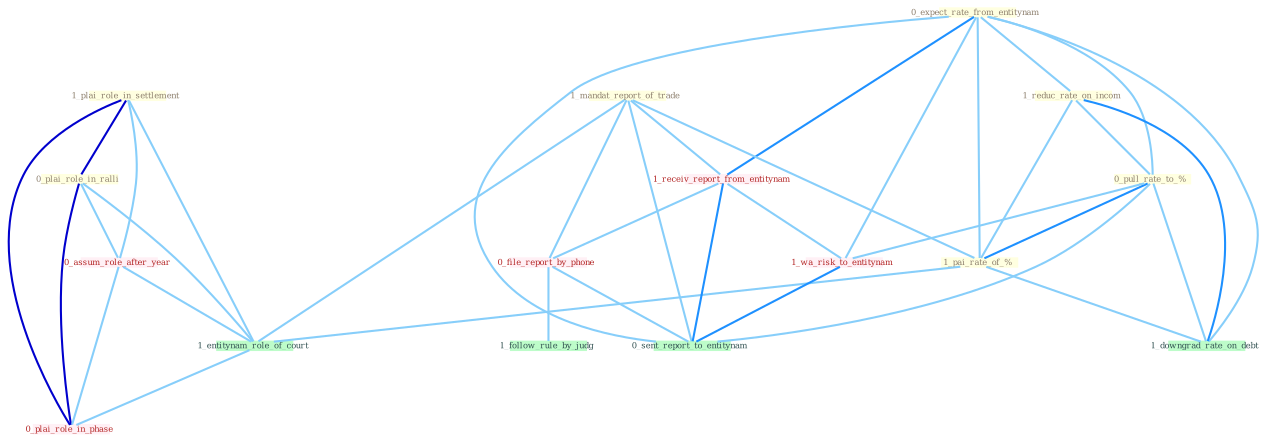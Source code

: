 Graph G{ 
    node
    [shape=polygon,style=filled,width=.5,height=.06,color="#BDFCC9",fixedsize=true,fontsize=4,
    fontcolor="#2f4f4f"];
    {node
    [color="#ffffe0", fontcolor="#8b7d6b"] "0_expect_rate_from_entitynam " "1_plai_role_in_settlement " "1_mandat_report_of_trade " "1_reduc_rate_on_incom " "0_pull_rate_to_% " "0_plai_role_in_ralli " "1_pai_rate_of_% "}
{node [color="#fff0f5", fontcolor="#b22222"] "1_receiv_report_from_entitynam " "0_assum_role_after_year " "0_file_report_by_phone " "1_wa_risk_to_entitynam " "0_plai_role_in_phase "}
edge [color="#B0E2FF"];

	"0_expect_rate_from_entitynam " -- "1_reduc_rate_on_incom " [w="1", color="#87cefa" ];
	"0_expect_rate_from_entitynam " -- "0_pull_rate_to_% " [w="1", color="#87cefa" ];
	"0_expect_rate_from_entitynam " -- "1_pai_rate_of_% " [w="1", color="#87cefa" ];
	"0_expect_rate_from_entitynam " -- "1_receiv_report_from_entitynam " [w="2", color="#1e90ff" , len=0.8];
	"0_expect_rate_from_entitynam " -- "1_downgrad_rate_on_debt " [w="1", color="#87cefa" ];
	"0_expect_rate_from_entitynam " -- "1_wa_risk_to_entitynam " [w="1", color="#87cefa" ];
	"0_expect_rate_from_entitynam " -- "0_sent_report_to_entitynam " [w="1", color="#87cefa" ];
	"1_plai_role_in_settlement " -- "0_plai_role_in_ralli " [w="3", color="#0000cd" , len=0.6];
	"1_plai_role_in_settlement " -- "0_assum_role_after_year " [w="1", color="#87cefa" ];
	"1_plai_role_in_settlement " -- "1_entitynam_role_of_court " [w="1", color="#87cefa" ];
	"1_plai_role_in_settlement " -- "0_plai_role_in_phase " [w="3", color="#0000cd" , len=0.6];
	"1_mandat_report_of_trade " -- "1_pai_rate_of_% " [w="1", color="#87cefa" ];
	"1_mandat_report_of_trade " -- "1_receiv_report_from_entitynam " [w="1", color="#87cefa" ];
	"1_mandat_report_of_trade " -- "1_entitynam_role_of_court " [w="1", color="#87cefa" ];
	"1_mandat_report_of_trade " -- "0_file_report_by_phone " [w="1", color="#87cefa" ];
	"1_mandat_report_of_trade " -- "0_sent_report_to_entitynam " [w="1", color="#87cefa" ];
	"1_reduc_rate_on_incom " -- "0_pull_rate_to_% " [w="1", color="#87cefa" ];
	"1_reduc_rate_on_incom " -- "1_pai_rate_of_% " [w="1", color="#87cefa" ];
	"1_reduc_rate_on_incom " -- "1_downgrad_rate_on_debt " [w="2", color="#1e90ff" , len=0.8];
	"0_pull_rate_to_% " -- "1_pai_rate_of_% " [w="2", color="#1e90ff" , len=0.8];
	"0_pull_rate_to_% " -- "1_downgrad_rate_on_debt " [w="1", color="#87cefa" ];
	"0_pull_rate_to_% " -- "1_wa_risk_to_entitynam " [w="1", color="#87cefa" ];
	"0_pull_rate_to_% " -- "0_sent_report_to_entitynam " [w="1", color="#87cefa" ];
	"0_plai_role_in_ralli " -- "0_assum_role_after_year " [w="1", color="#87cefa" ];
	"0_plai_role_in_ralli " -- "1_entitynam_role_of_court " [w="1", color="#87cefa" ];
	"0_plai_role_in_ralli " -- "0_plai_role_in_phase " [w="3", color="#0000cd" , len=0.6];
	"1_pai_rate_of_% " -- "1_entitynam_role_of_court " [w="1", color="#87cefa" ];
	"1_pai_rate_of_% " -- "1_downgrad_rate_on_debt " [w="1", color="#87cefa" ];
	"1_receiv_report_from_entitynam " -- "0_file_report_by_phone " [w="1", color="#87cefa" ];
	"1_receiv_report_from_entitynam " -- "1_wa_risk_to_entitynam " [w="1", color="#87cefa" ];
	"1_receiv_report_from_entitynam " -- "0_sent_report_to_entitynam " [w="2", color="#1e90ff" , len=0.8];
	"0_assum_role_after_year " -- "1_entitynam_role_of_court " [w="1", color="#87cefa" ];
	"0_assum_role_after_year " -- "0_plai_role_in_phase " [w="1", color="#87cefa" ];
	"1_entitynam_role_of_court " -- "0_plai_role_in_phase " [w="1", color="#87cefa" ];
	"0_file_report_by_phone " -- "1_follow_rule_by_judg " [w="1", color="#87cefa" ];
	"0_file_report_by_phone " -- "0_sent_report_to_entitynam " [w="1", color="#87cefa" ];
	"1_wa_risk_to_entitynam " -- "0_sent_report_to_entitynam " [w="2", color="#1e90ff" , len=0.8];
}